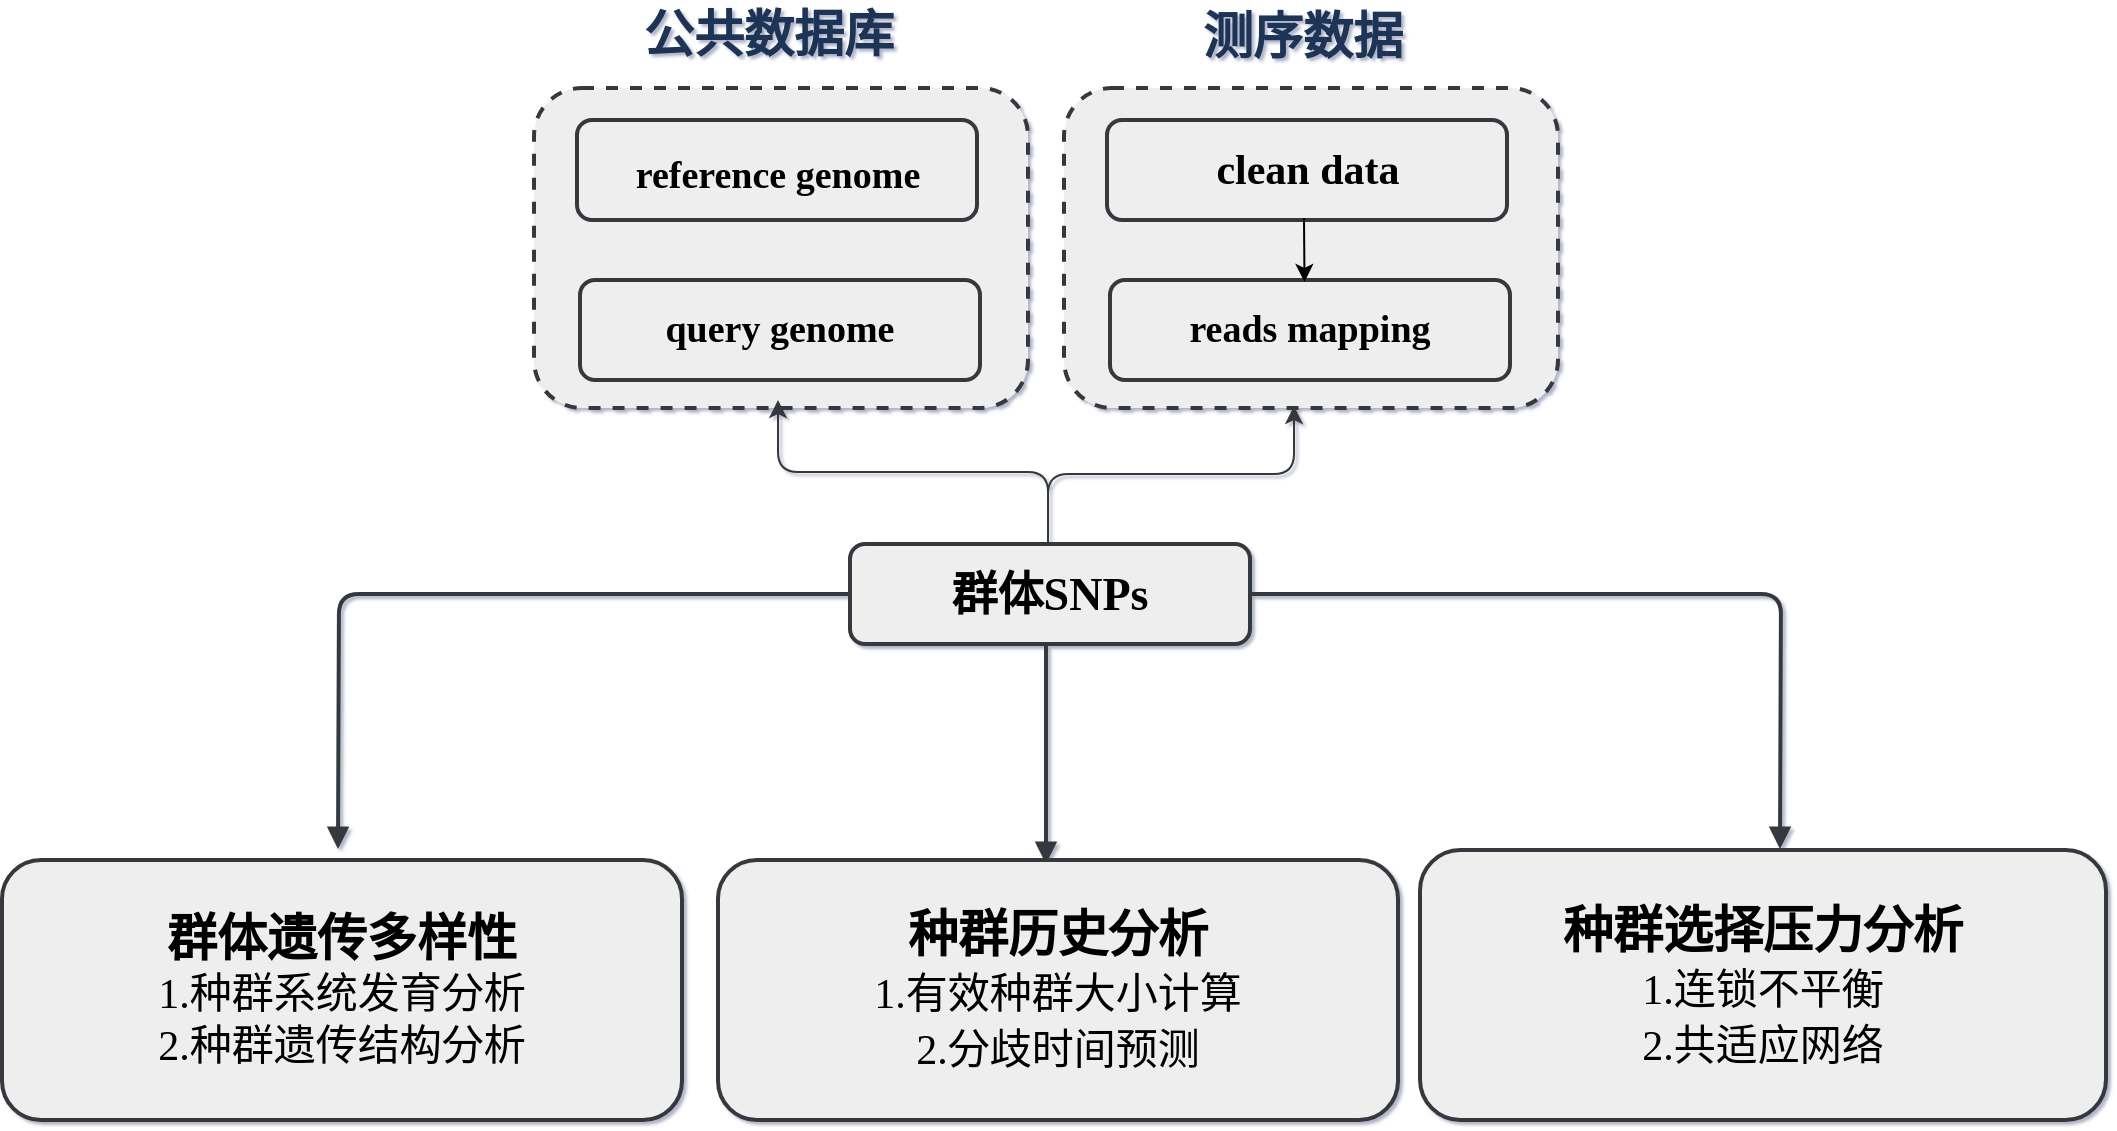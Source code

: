 <mxfile version="13.7.5" type="github">
  <diagram name="Page-1" id="19d8dcba-68ad-dc05-1034-9cf7b2a963f6">
    <mxGraphModel dx="1743" dy="1285" grid="0" gridSize="10" guides="1" tooltips="1" connect="1" arrows="1" fold="1" page="0" pageScale="1" pageWidth="1100" pageHeight="850" background="none" math="0" shadow="1">
      <root>
        <mxCell id="0" />
        <mxCell id="1" parent="0" />
        <mxCell id="218ae93e1282097f-19" value="&lt;font&gt;&lt;b&gt;&lt;font style=&quot;font-size: 25px&quot;&gt;群体遗传多样性&lt;/font&gt;&lt;/b&gt;&lt;br&gt;&lt;span style=&quot;font-size: 21px&quot;&gt;1.种群系统发育分析&lt;/span&gt;&lt;br&gt;&lt;span style=&quot;font-size: 21px&quot;&gt;2.种群遗传结构分析&lt;/span&gt;&lt;br&gt;&lt;/font&gt;" style="whiteSpace=wrap;html=1;rounded=1;shadow=0;comic=0;strokeWidth=2;fontFamily=Verdana;align=center;fontSize=10;fillColor=#eeeeee;strokeColor=#36393d;" parent="1" vertex="1">
          <mxGeometry x="458" y="378" width="340" height="130" as="geometry" />
        </mxCell>
        <mxCell id="218ae93e1282097f-42" value="" style="edgeStyle=orthogonalEdgeStyle;rounded=1;html=1;labelBackgroundColor=none;endArrow=block;endFill=1;strokeWidth=2;fontFamily=Verdana;fontSize=12;fontStyle=1;strokeColor=#36393d;fontColor=#1D3557;fillColor=#eeeeee;" parent="1" source="6257edae8c83ed4a-1" edge="1">
          <mxGeometry relative="1" as="geometry">
            <mxPoint x="980" y="380" as="targetPoint" />
            <Array as="points">
              <mxPoint x="980" y="370" />
              <mxPoint x="980" y="370" />
            </Array>
          </mxGeometry>
        </mxCell>
        <mxCell id="218ae93e1282097f-43" value="" style="edgeStyle=orthogonalEdgeStyle;rounded=1;html=1;labelBackgroundColor=none;endArrow=block;endFill=1;strokeWidth=2;fontFamily=Verdana;fontSize=12;fontStyle=1;strokeColor=#36393d;fontColor=#1D3557;fillColor=#eeeeee;" parent="1" source="6257edae8c83ed4a-1" edge="1">
          <mxGeometry relative="1" as="geometry">
            <mxPoint x="626" y="372.5" as="targetPoint" />
          </mxGeometry>
        </mxCell>
        <mxCell id="218ae93e1282097f-44" value="" style="edgeStyle=orthogonalEdgeStyle;rounded=1;html=1;labelBackgroundColor=none;endArrow=block;endFill=1;strokeWidth=2;fontFamily=Verdana;fontSize=12;fontStyle=1;strokeColor=#36393d;fontColor=#1D3557;fillColor=#eeeeee;" parent="1" source="6257edae8c83ed4a-1" edge="1">
          <mxGeometry relative="1" as="geometry">
            <mxPoint x="1347.0" y="372.5" as="targetPoint" />
          </mxGeometry>
        </mxCell>
        <mxCell id="6257edae8c83ed4a-1" value="群体SNPs" style="whiteSpace=wrap;html=1;rounded=1;shadow=0;comic=0;strokeWidth=2;fontFamily=Verdana;align=center;fontSize=23;fontStyle=1;fillColor=#eeeeee;strokeColor=#36393d;" parent="1" vertex="1">
          <mxGeometry x="882" y="220" width="200" height="50" as="geometry" />
        </mxCell>
        <mxCell id="xUaSndZjbjIDaWGxCrB--17" value="" style="endArrow=classic;html=1;fontSize=19;labelBackgroundColor=#F1FAEE;strokeColor=#36393d;fontColor=#1D3557;fillColor=#eeeeee;" edge="1" parent="1">
          <mxGeometry width="50" height="50" relative="1" as="geometry">
            <mxPoint x="1110" y="60" as="sourcePoint" />
            <mxPoint x="1110" y="86" as="targetPoint" />
          </mxGeometry>
        </mxCell>
        <mxCell id="xUaSndZjbjIDaWGxCrB--19" value="&lt;font&gt;&lt;b&gt;&lt;font style=&quot;font-size: 25px&quot;&gt;种群历史分析&lt;/font&gt;&lt;/b&gt;&lt;br&gt;&lt;span style=&quot;font-size: 21px&quot;&gt;1.有效种群大小计算&lt;/span&gt;&lt;br&gt;&lt;span style=&quot;font-size: 21px&quot;&gt;2.分歧时间预测&lt;/span&gt;&lt;br&gt;&lt;/font&gt;" style="whiteSpace=wrap;html=1;rounded=1;shadow=0;comic=0;strokeWidth=2;fontFamily=Verdana;align=center;fontSize=23;fillColor=#eeeeee;strokeColor=#36393d;" vertex="1" parent="1">
          <mxGeometry x="816" y="378" width="340" height="130" as="geometry" />
        </mxCell>
        <mxCell id="xUaSndZjbjIDaWGxCrB--20" value="&lt;font style=&quot;font-size: 25px&quot;&gt;&lt;b&gt;种群选择压力分析&lt;/b&gt;&lt;/font&gt;&lt;br&gt;&lt;font style=&quot;font-size: 21px&quot;&gt;1.连锁不平衡&lt;br&gt;2.共适应网络&lt;/font&gt;" style="whiteSpace=wrap;html=1;rounded=1;shadow=0;comic=0;strokeWidth=2;fontFamily=Verdana;align=center;fontSize=23;fillColor=#eeeeee;strokeColor=#36393d;" vertex="1" parent="1">
          <mxGeometry x="1167" y="373" width="343" height="135" as="geometry" />
        </mxCell>
        <mxCell id="xUaSndZjbjIDaWGxCrB--7" value="" style="rounded=1;whiteSpace=wrap;html=1;fontSize=19;dashed=1;strokeWidth=2;fillColor=#eeeeee;strokeColor=#36393d;" vertex="1" parent="1">
          <mxGeometry x="989" y="-8" width="247" height="160" as="geometry" />
        </mxCell>
        <mxCell id="xUaSndZjbjIDaWGxCrB--5" value="" style="rounded=1;whiteSpace=wrap;html=1;fontSize=19;dashed=1;strokeWidth=2;fillColor=#eeeeee;strokeColor=#36393d;" vertex="1" parent="1">
          <mxGeometry x="724" y="-8" width="247" height="160" as="geometry" />
        </mxCell>
        <mxCell id="xUaSndZjbjIDaWGxCrB--1" value="&lt;font style=&quot;font-size: 19px&quot;&gt;reference genome&lt;/font&gt;" style="whiteSpace=wrap;html=1;rounded=1;shadow=0;comic=0;strokeWidth=2;fontFamily=Verdana;align=center;fontSize=27;fontStyle=1;fillColor=#eeeeee;strokeColor=#36393d;" vertex="1" parent="1">
          <mxGeometry x="745.5" y="8" width="200" height="50" as="geometry" />
        </mxCell>
        <mxCell id="xUaSndZjbjIDaWGxCrB--2" value="clean data" style="whiteSpace=wrap;html=1;rounded=1;shadow=0;comic=0;strokeWidth=2;fontFamily=Verdana;align=center;fontSize=21;fontStyle=1;fillColor=#eeeeee;strokeColor=#36393d;" vertex="1" parent="1">
          <mxGeometry x="1010.5" y="8" width="200" height="50" as="geometry" />
        </mxCell>
        <mxCell id="xUaSndZjbjIDaWGxCrB--3" value="query genome" style="whiteSpace=wrap;html=1;rounded=1;shadow=0;comic=0;strokeWidth=2;fontFamily=Verdana;align=center;fontSize=19;fontStyle=1;fillColor=#eeeeee;strokeColor=#36393d;" vertex="1" parent="1">
          <mxGeometry x="747" y="88" width="200" height="50" as="geometry" />
        </mxCell>
        <mxCell id="xUaSndZjbjIDaWGxCrB--4" value="reads mapping" style="whiteSpace=wrap;html=1;rounded=1;shadow=0;comic=0;strokeWidth=2;fontFamily=Verdana;align=center;fontSize=19;fontStyle=1;fillColor=#eeeeee;strokeColor=#36393d;" vertex="1" parent="1">
          <mxGeometry x="1012" y="88" width="200" height="50" as="geometry" />
        </mxCell>
        <mxCell id="xUaSndZjbjIDaWGxCrB--9" value="" style="edgeStyle=elbowEdgeStyle;elbow=vertical;endArrow=classic;html=1;fontSize=19;labelBackgroundColor=#F1FAEE;strokeColor=#36393d;fontColor=#1D3557;fillColor=#eeeeee;" edge="1" parent="1">
          <mxGeometry width="50" height="50" relative="1" as="geometry">
            <mxPoint x="981" y="220" as="sourcePoint" />
            <mxPoint x="1104" y="151" as="targetPoint" />
            <Array as="points">
              <mxPoint x="1061" y="185" />
            </Array>
          </mxGeometry>
        </mxCell>
        <mxCell id="xUaSndZjbjIDaWGxCrB--15" value="" style="edgeStyle=elbowEdgeStyle;elbow=vertical;endArrow=classic;html=1;fontSize=19;labelBackgroundColor=#F1FAEE;strokeColor=#36393d;fontColor=#1D3557;fillColor=#eeeeee;" edge="1" parent="1">
          <mxGeometry width="50" height="50" relative="1" as="geometry">
            <mxPoint x="981" y="208" as="sourcePoint" />
            <mxPoint x="846" y="148" as="targetPoint" />
            <Array as="points">
              <mxPoint x="921" y="184" />
            </Array>
          </mxGeometry>
        </mxCell>
        <mxCell id="xUaSndZjbjIDaWGxCrB--23" value="" style="endArrow=classic;html=1;shadow=0;fillColor=#A8DADC;fontFamily=Verdana;fontSize=10;fontColor=#1D3557;" edge="1" parent="1">
          <mxGeometry width="50" height="50" relative="1" as="geometry">
            <mxPoint x="1109" y="57" as="sourcePoint" />
            <mxPoint x="1109.25" y="89" as="targetPoint" />
          </mxGeometry>
        </mxCell>
        <mxCell id="xUaSndZjbjIDaWGxCrB--25" value="公共数据库" style="text;html=1;align=center;verticalAlign=middle;resizable=0;points=[];autosize=1;fontSize=25;fontFamily=Verdana;fontColor=#1D3557;fontStyle=1" vertex="1" parent="1">
          <mxGeometry x="773" y="-52" width="135" height="34" as="geometry" />
        </mxCell>
        <mxCell id="xUaSndZjbjIDaWGxCrB--26" value="测序数据" style="text;html=1;align=center;verticalAlign=middle;resizable=0;points=[];autosize=1;fontSize=25;fontFamily=Verdana;fontColor=#1D3557;fontStyle=1" vertex="1" parent="1">
          <mxGeometry x="1053" y="-51" width="110" height="34" as="geometry" />
        </mxCell>
      </root>
    </mxGraphModel>
  </diagram>
</mxfile>
